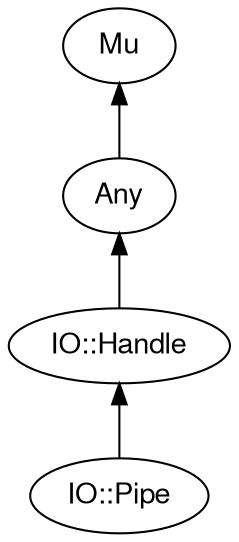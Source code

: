 digraph "perl6-type-graph" {
    rankdir=BT;
    splines=polyline;
    overlap=false; 
    graph [truecolor=true bgcolor="#FFFFFF"];
    // Types
    "IO::Pipe" [color="#000000", fontcolor="#000000", href="/type/IO::Pipe", fontname="FreeSans"];
    "Mu" [color="#000000", fontcolor="#000000", href="/type/Mu", fontname="FreeSans"];
    "Any" [color="#000000", fontcolor="#000000", href="/type/Any", fontname="FreeSans"];
    "IO::Handle" [color="#000000", fontcolor="#000000", href="/type/IO::Handle", fontname="FreeSans"];

    // Superclasses
    "IO::Pipe" -> "IO::Handle" [color="#000000"];
    "Any" -> "Mu" [color="#000000"];
    "IO::Handle" -> "Any" [color="#000000"];

    // Roles
}
